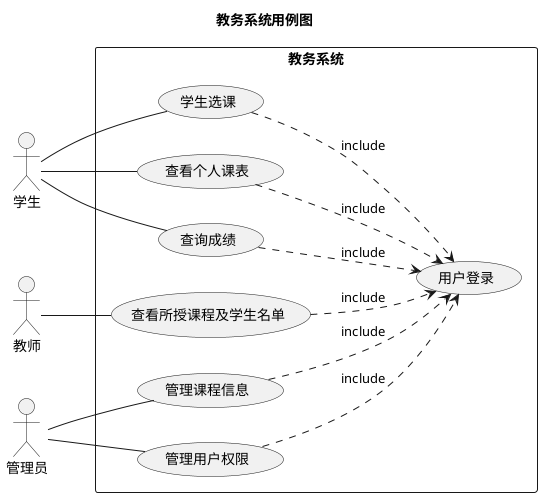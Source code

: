 ```plantuml
@startuml
left to right direction

title 教务系统用例图

actor "学生" as student
actor "教师" as teacher
actor "管理员" as admin

rectangle "教务系统" {
    usecase "用户登录" as login
    usecase "学生选课" as select_course
    usecase "查看个人课表" as view_schedule
    usecase "查询成绩" as query_grades
    usecase "查看所授课程及学生名单" as view_course_students
    usecase "管理课程信息" as manage_course_info
    usecase "管理用户权限" as manage_user_permissions
}

student -- select_course
student -- view_schedule
student -- query_grades
teacher -- view_course_students
admin -- manage_course_info
admin -- manage_user_permissions

select_course ..> login : include
view_schedule ..> login : include
query_grades ..> login : include
view_course_students ..> login : include
manage_course_info ..> login : include
manage_user_permissions ..> login : include

@enduml
```

### 代码解释：
1. **基本设置**：
    - `@startuml` 和 `@enduml` 是 PlantUML 代码的起始和结束标记。
    - `left to right direction` 用于设置图形的布局方向为从左到右。
    - `title` 用于设置用例图的标题。

2. **参与者（Actor）定义**：
    - 使用 `actor` 关键字定义了三个参与者：学生、教师和管理员，并分别使用别名 `student`、`teacher` 和 `admin` 来引用。

3. **系统和用例（UseCase）定义**：
    - 使用 `rectangle` 关键字定义了“教务系统”，并在其中使用 `usecase` 关键字定义了所有的用例，同时为每个用例设置了别名。

4. **关联关系（Association）**：
    - 使用 `--` 符号表示参与者和用例之间的关联关系，根据 JSON 中的 `Association` 数组进行了相应的连接。

5. **包含关系（UseCase - Include）**：
    - 使用 `..>` 符号和 `: include` 标签表示用例之间的包含关系，根据 JSON 中的 `UseCase-Include` 数组进行了相应的设置。